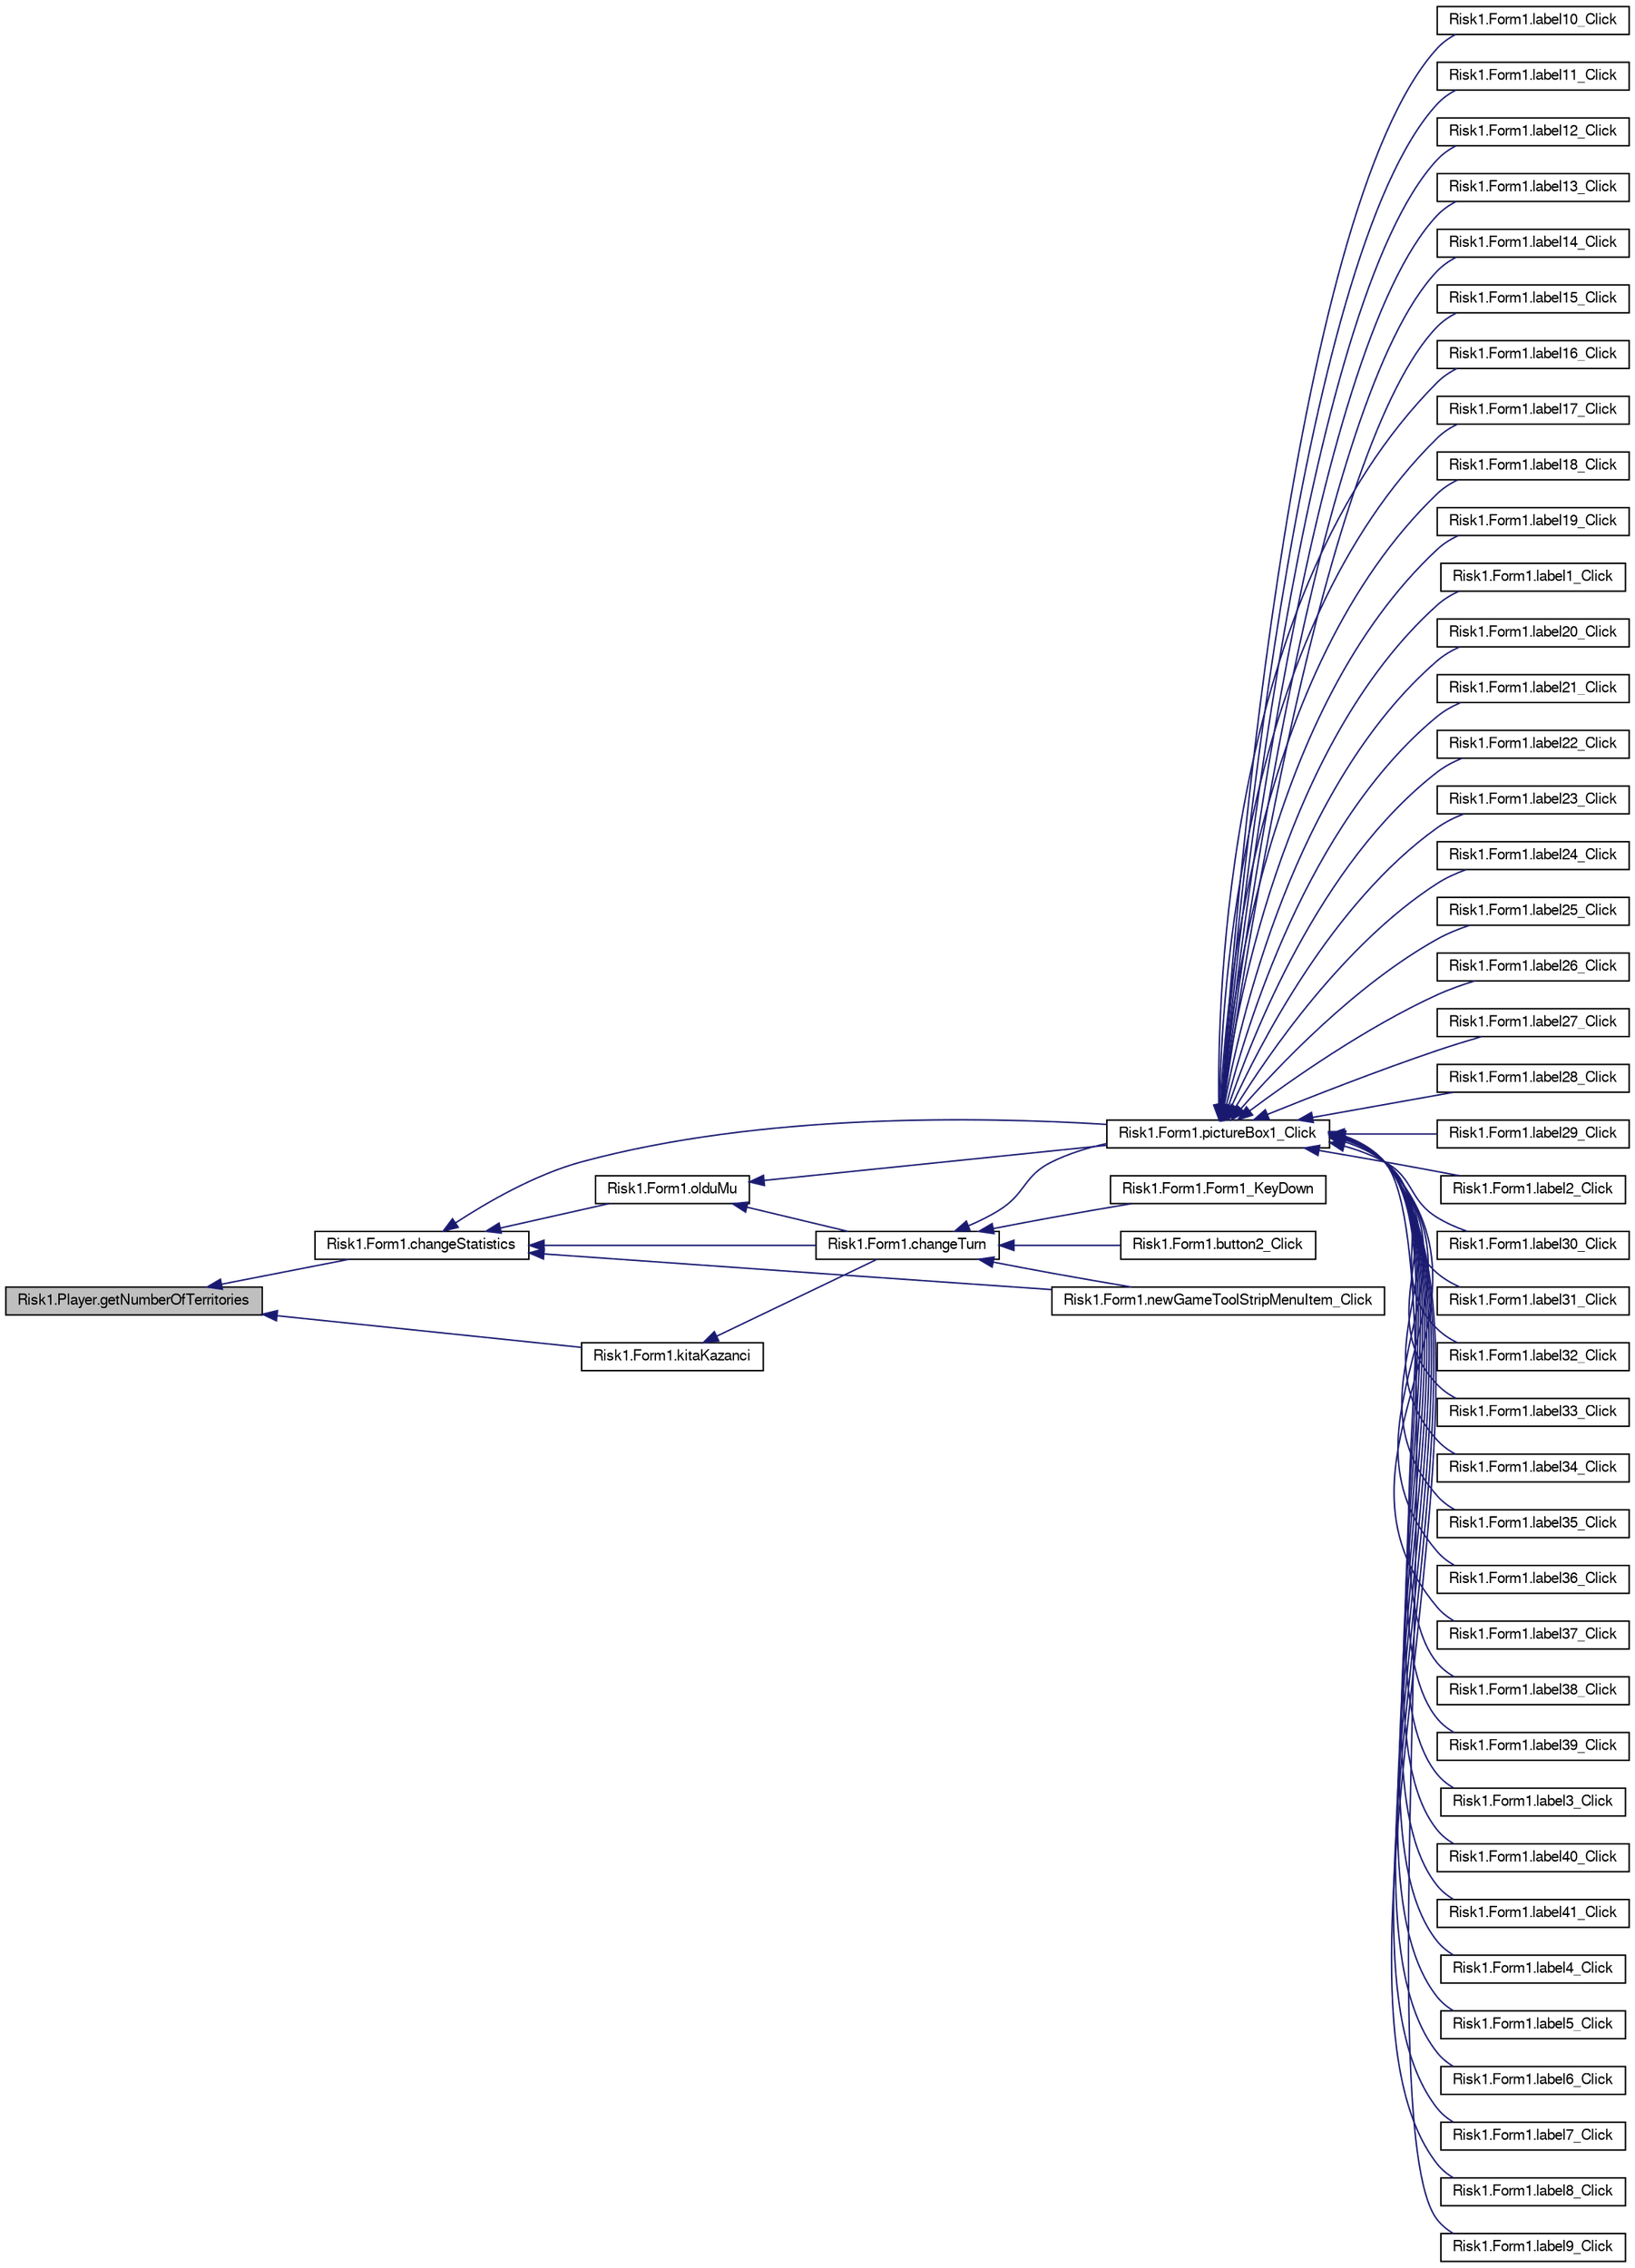 digraph G
{
  bgcolor="transparent";
  edge [fontname="FreeSans",fontsize="10",labelfontname="FreeSans",labelfontsize="10"];
  node [fontname="FreeSans",fontsize="10",shape=record];
  rankdir="LR";
  Node1 [label="Risk1.Player.getNumberOfTerritories",height=0.2,width=0.4,color="black", fillcolor="grey75", style="filled" fontcolor="black"];
  Node1 -> Node2 [dir="back",color="midnightblue",fontsize="10",style="solid",fontname="FreeSans"];
  Node2 [label="Risk1.Form1.changeStatistics",height=0.2,width=0.4,color="black",URL="$classRisk1_1_1Form1.html#a231cf34d18e80a780b2b00f84f2f7da6"];
  Node2 -> Node3 [dir="back",color="midnightblue",fontsize="10",style="solid",fontname="FreeSans"];
  Node3 [label="Risk1.Form1.changeTurn",height=0.2,width=0.4,color="black",URL="$classRisk1_1_1Form1.html#a018eea4103c89dab9ab61df7f8dd2e78"];
  Node3 -> Node4 [dir="back",color="midnightblue",fontsize="10",style="solid",fontname="FreeSans"];
  Node4 [label="Risk1.Form1.button2_Click",height=0.2,width=0.4,color="black",URL="$classRisk1_1_1Form1.html#a8f60a4061bbe11ace5f91ddf817ae165"];
  Node3 -> Node5 [dir="back",color="midnightblue",fontsize="10",style="solid",fontname="FreeSans"];
  Node5 [label="Risk1.Form1.Form1_KeyDown",height=0.2,width=0.4,color="black",URL="$classRisk1_1_1Form1.html#a0006073e9cd2c614444af8341e746251"];
  Node3 -> Node6 [dir="back",color="midnightblue",fontsize="10",style="solid",fontname="FreeSans"];
  Node6 [label="Risk1.Form1.newGameToolStripMenuItem_Click",height=0.2,width=0.4,color="black",URL="$classRisk1_1_1Form1.html#a33b0a37450d54eaf9cffa464044b6898"];
  Node3 -> Node7 [dir="back",color="midnightblue",fontsize="10",style="solid",fontname="FreeSans"];
  Node7 [label="Risk1.Form1.pictureBox1_Click",height=0.2,width=0.4,color="black",URL="$classRisk1_1_1Form1.html#aefee05c8e80333207f348827ebd415df"];
  Node7 -> Node8 [dir="back",color="midnightblue",fontsize="10",style="solid",fontname="FreeSans"];
  Node8 [label="Risk1.Form1.label10_Click",height=0.2,width=0.4,color="black",URL="$classRisk1_1_1Form1.html#af62edd64b39c82d60e5e7934f509f4c0"];
  Node7 -> Node9 [dir="back",color="midnightblue",fontsize="10",style="solid",fontname="FreeSans"];
  Node9 [label="Risk1.Form1.label11_Click",height=0.2,width=0.4,color="black",URL="$classRisk1_1_1Form1.html#a3c51e0a20e26cb0118417934cfa56630"];
  Node7 -> Node10 [dir="back",color="midnightblue",fontsize="10",style="solid",fontname="FreeSans"];
  Node10 [label="Risk1.Form1.label12_Click",height=0.2,width=0.4,color="black",URL="$classRisk1_1_1Form1.html#ab8cdaa16812fb918505bbe2a02a652cd"];
  Node7 -> Node11 [dir="back",color="midnightblue",fontsize="10",style="solid",fontname="FreeSans"];
  Node11 [label="Risk1.Form1.label13_Click",height=0.2,width=0.4,color="black",URL="$classRisk1_1_1Form1.html#acad072588e96dcf515f80b5e9f774ac8"];
  Node7 -> Node12 [dir="back",color="midnightblue",fontsize="10",style="solid",fontname="FreeSans"];
  Node12 [label="Risk1.Form1.label14_Click",height=0.2,width=0.4,color="black",URL="$classRisk1_1_1Form1.html#a14fb1beb811e4742bba0678515f61654"];
  Node7 -> Node13 [dir="back",color="midnightblue",fontsize="10",style="solid",fontname="FreeSans"];
  Node13 [label="Risk1.Form1.label15_Click",height=0.2,width=0.4,color="black",URL="$classRisk1_1_1Form1.html#a8e59ec75e47220af2d4aeca5aa347b57"];
  Node7 -> Node14 [dir="back",color="midnightblue",fontsize="10",style="solid",fontname="FreeSans"];
  Node14 [label="Risk1.Form1.label16_Click",height=0.2,width=0.4,color="black",URL="$classRisk1_1_1Form1.html#a66ca6fc642eec49917dd1ab3672a3714"];
  Node7 -> Node15 [dir="back",color="midnightblue",fontsize="10",style="solid",fontname="FreeSans"];
  Node15 [label="Risk1.Form1.label17_Click",height=0.2,width=0.4,color="black",URL="$classRisk1_1_1Form1.html#a25429bb10992d4457d5f4ad2e60083d0"];
  Node7 -> Node16 [dir="back",color="midnightblue",fontsize="10",style="solid",fontname="FreeSans"];
  Node16 [label="Risk1.Form1.label18_Click",height=0.2,width=0.4,color="black",URL="$classRisk1_1_1Form1.html#a08b02c827fd1f992778ff1d11426d757"];
  Node7 -> Node17 [dir="back",color="midnightblue",fontsize="10",style="solid",fontname="FreeSans"];
  Node17 [label="Risk1.Form1.label19_Click",height=0.2,width=0.4,color="black",URL="$classRisk1_1_1Form1.html#a26f04a861dd60ef610793e25af49af53"];
  Node7 -> Node18 [dir="back",color="midnightblue",fontsize="10",style="solid",fontname="FreeSans"];
  Node18 [label="Risk1.Form1.label1_Click",height=0.2,width=0.4,color="black",URL="$classRisk1_1_1Form1.html#ae73f7ccd82b88f7c3fdf50ddcf5688da"];
  Node7 -> Node19 [dir="back",color="midnightblue",fontsize="10",style="solid",fontname="FreeSans"];
  Node19 [label="Risk1.Form1.label20_Click",height=0.2,width=0.4,color="black",URL="$classRisk1_1_1Form1.html#a22ace169bfaa5b48fe38c7fb757cecc3"];
  Node7 -> Node20 [dir="back",color="midnightblue",fontsize="10",style="solid",fontname="FreeSans"];
  Node20 [label="Risk1.Form1.label21_Click",height=0.2,width=0.4,color="black",URL="$classRisk1_1_1Form1.html#a945f0a2422b22f3f028a9d83d17223cb"];
  Node7 -> Node21 [dir="back",color="midnightblue",fontsize="10",style="solid",fontname="FreeSans"];
  Node21 [label="Risk1.Form1.label22_Click",height=0.2,width=0.4,color="black",URL="$classRisk1_1_1Form1.html#a587cdfc4bec32537f5e25525292a825c"];
  Node7 -> Node22 [dir="back",color="midnightblue",fontsize="10",style="solid",fontname="FreeSans"];
  Node22 [label="Risk1.Form1.label23_Click",height=0.2,width=0.4,color="black",URL="$classRisk1_1_1Form1.html#a9b8a896a37c4dfcb662ff5901256f0d8"];
  Node7 -> Node23 [dir="back",color="midnightblue",fontsize="10",style="solid",fontname="FreeSans"];
  Node23 [label="Risk1.Form1.label24_Click",height=0.2,width=0.4,color="black",URL="$classRisk1_1_1Form1.html#a4ee7655dbf6f1799a827ef94188fe09a"];
  Node7 -> Node24 [dir="back",color="midnightblue",fontsize="10",style="solid",fontname="FreeSans"];
  Node24 [label="Risk1.Form1.label25_Click",height=0.2,width=0.4,color="black",URL="$classRisk1_1_1Form1.html#a84032b1821f3bc6598dba28c4ddb6025"];
  Node7 -> Node25 [dir="back",color="midnightblue",fontsize="10",style="solid",fontname="FreeSans"];
  Node25 [label="Risk1.Form1.label26_Click",height=0.2,width=0.4,color="black",URL="$classRisk1_1_1Form1.html#a0e6324cca432d223d7ee19779f7022a2"];
  Node7 -> Node26 [dir="back",color="midnightblue",fontsize="10",style="solid",fontname="FreeSans"];
  Node26 [label="Risk1.Form1.label27_Click",height=0.2,width=0.4,color="black",URL="$classRisk1_1_1Form1.html#ae33a3f0f210a3f1a1ff2f7fd9489120f"];
  Node7 -> Node27 [dir="back",color="midnightblue",fontsize="10",style="solid",fontname="FreeSans"];
  Node27 [label="Risk1.Form1.label28_Click",height=0.2,width=0.4,color="black",URL="$classRisk1_1_1Form1.html#a2a31962ac6a4966466dc42c36d8430ec"];
  Node7 -> Node28 [dir="back",color="midnightblue",fontsize="10",style="solid",fontname="FreeSans"];
  Node28 [label="Risk1.Form1.label29_Click",height=0.2,width=0.4,color="black",URL="$classRisk1_1_1Form1.html#aab3814365d52f98f4c5d2450e8a27f46"];
  Node7 -> Node29 [dir="back",color="midnightblue",fontsize="10",style="solid",fontname="FreeSans"];
  Node29 [label="Risk1.Form1.label2_Click",height=0.2,width=0.4,color="black",URL="$classRisk1_1_1Form1.html#ae82c1467328a1716c54815c1fb7d3939"];
  Node7 -> Node30 [dir="back",color="midnightblue",fontsize="10",style="solid",fontname="FreeSans"];
  Node30 [label="Risk1.Form1.label30_Click",height=0.2,width=0.4,color="black",URL="$classRisk1_1_1Form1.html#aef8c55820e59f8166c12cc4c3da764a4"];
  Node7 -> Node31 [dir="back",color="midnightblue",fontsize="10",style="solid",fontname="FreeSans"];
  Node31 [label="Risk1.Form1.label31_Click",height=0.2,width=0.4,color="black",URL="$classRisk1_1_1Form1.html#a1b6d0068123a171108f437117a9462a1"];
  Node7 -> Node32 [dir="back",color="midnightblue",fontsize="10",style="solid",fontname="FreeSans"];
  Node32 [label="Risk1.Form1.label32_Click",height=0.2,width=0.4,color="black",URL="$classRisk1_1_1Form1.html#ad657792a028bfacc185f42ef0c5369d6"];
  Node7 -> Node33 [dir="back",color="midnightblue",fontsize="10",style="solid",fontname="FreeSans"];
  Node33 [label="Risk1.Form1.label33_Click",height=0.2,width=0.4,color="black",URL="$classRisk1_1_1Form1.html#a540eceb6c480fa23fc62be728beab581"];
  Node7 -> Node34 [dir="back",color="midnightblue",fontsize="10",style="solid",fontname="FreeSans"];
  Node34 [label="Risk1.Form1.label34_Click",height=0.2,width=0.4,color="black",URL="$classRisk1_1_1Form1.html#ac29b2651b3c8be1d0b995605734d968a"];
  Node7 -> Node35 [dir="back",color="midnightblue",fontsize="10",style="solid",fontname="FreeSans"];
  Node35 [label="Risk1.Form1.label35_Click",height=0.2,width=0.4,color="black",URL="$classRisk1_1_1Form1.html#a39871c9f66ad6148a154e2497413554a"];
  Node7 -> Node36 [dir="back",color="midnightblue",fontsize="10",style="solid",fontname="FreeSans"];
  Node36 [label="Risk1.Form1.label36_Click",height=0.2,width=0.4,color="black",URL="$classRisk1_1_1Form1.html#af32effd41501b70fe4706d8c6fd90499"];
  Node7 -> Node37 [dir="back",color="midnightblue",fontsize="10",style="solid",fontname="FreeSans"];
  Node37 [label="Risk1.Form1.label37_Click",height=0.2,width=0.4,color="black",URL="$classRisk1_1_1Form1.html#ae3ee521fae5841a59d4aaacabd9f3ad9"];
  Node7 -> Node38 [dir="back",color="midnightblue",fontsize="10",style="solid",fontname="FreeSans"];
  Node38 [label="Risk1.Form1.label38_Click",height=0.2,width=0.4,color="black",URL="$classRisk1_1_1Form1.html#a70f8dbfe95c84e01bf192768f3754db8"];
  Node7 -> Node39 [dir="back",color="midnightblue",fontsize="10",style="solid",fontname="FreeSans"];
  Node39 [label="Risk1.Form1.label39_Click",height=0.2,width=0.4,color="black",URL="$classRisk1_1_1Form1.html#ad1a3d1afca4a7dbb301c83400cb609ad"];
  Node7 -> Node40 [dir="back",color="midnightblue",fontsize="10",style="solid",fontname="FreeSans"];
  Node40 [label="Risk1.Form1.label3_Click",height=0.2,width=0.4,color="black",URL="$classRisk1_1_1Form1.html#a20f3bcc7d2e272cf622df760ac2a9059"];
  Node7 -> Node41 [dir="back",color="midnightblue",fontsize="10",style="solid",fontname="FreeSans"];
  Node41 [label="Risk1.Form1.label40_Click",height=0.2,width=0.4,color="black",URL="$classRisk1_1_1Form1.html#a7ca841db205af54914c9068d91df89a4"];
  Node7 -> Node42 [dir="back",color="midnightblue",fontsize="10",style="solid",fontname="FreeSans"];
  Node42 [label="Risk1.Form1.label41_Click",height=0.2,width=0.4,color="black",URL="$classRisk1_1_1Form1.html#a8e7be8f7cb2235d501513fd1a7ad2fd9"];
  Node7 -> Node43 [dir="back",color="midnightblue",fontsize="10",style="solid",fontname="FreeSans"];
  Node43 [label="Risk1.Form1.label4_Click",height=0.2,width=0.4,color="black",URL="$classRisk1_1_1Form1.html#ac3693dd82f27dce05709038c5339e78d"];
  Node7 -> Node44 [dir="back",color="midnightblue",fontsize="10",style="solid",fontname="FreeSans"];
  Node44 [label="Risk1.Form1.label5_Click",height=0.2,width=0.4,color="black",URL="$classRisk1_1_1Form1.html#a55b50088d0677c4b02fccc8e9d9b4bb0"];
  Node7 -> Node45 [dir="back",color="midnightblue",fontsize="10",style="solid",fontname="FreeSans"];
  Node45 [label="Risk1.Form1.label6_Click",height=0.2,width=0.4,color="black",URL="$classRisk1_1_1Form1.html#ad84a1a4be41f3a09c1028f0c8b20f9a5"];
  Node7 -> Node46 [dir="back",color="midnightblue",fontsize="10",style="solid",fontname="FreeSans"];
  Node46 [label="Risk1.Form1.label7_Click",height=0.2,width=0.4,color="black",URL="$classRisk1_1_1Form1.html#a49e079f4550e0c62b93c1165143dffe1"];
  Node7 -> Node47 [dir="back",color="midnightblue",fontsize="10",style="solid",fontname="FreeSans"];
  Node47 [label="Risk1.Form1.label8_Click",height=0.2,width=0.4,color="black",URL="$classRisk1_1_1Form1.html#a0807927097c01b8c41b3f3d10669a2cb"];
  Node7 -> Node48 [dir="back",color="midnightblue",fontsize="10",style="solid",fontname="FreeSans"];
  Node48 [label="Risk1.Form1.label9_Click",height=0.2,width=0.4,color="black",URL="$classRisk1_1_1Form1.html#aea07a9f4baca761d43c0d398cfdf40ba"];
  Node2 -> Node6 [dir="back",color="midnightblue",fontsize="10",style="solid",fontname="FreeSans"];
  Node2 -> Node49 [dir="back",color="midnightblue",fontsize="10",style="solid",fontname="FreeSans"];
  Node49 [label="Risk1.Form1.olduMu",height=0.2,width=0.4,color="black",URL="$classRisk1_1_1Form1.html#a3ea2efd9ee250aab2d1efdc6368b32a7"];
  Node49 -> Node3 [dir="back",color="midnightblue",fontsize="10",style="solid",fontname="FreeSans"];
  Node49 -> Node7 [dir="back",color="midnightblue",fontsize="10",style="solid",fontname="FreeSans"];
  Node2 -> Node7 [dir="back",color="midnightblue",fontsize="10",style="solid",fontname="FreeSans"];
  Node1 -> Node50 [dir="back",color="midnightblue",fontsize="10",style="solid",fontname="FreeSans"];
  Node50 [label="Risk1.Form1.kitaKazanci",height=0.2,width=0.4,color="black",URL="$classRisk1_1_1Form1.html#a34c0581d500cc7314bd2d8a7f29da524"];
  Node50 -> Node3 [dir="back",color="midnightblue",fontsize="10",style="solid",fontname="FreeSans"];
}
